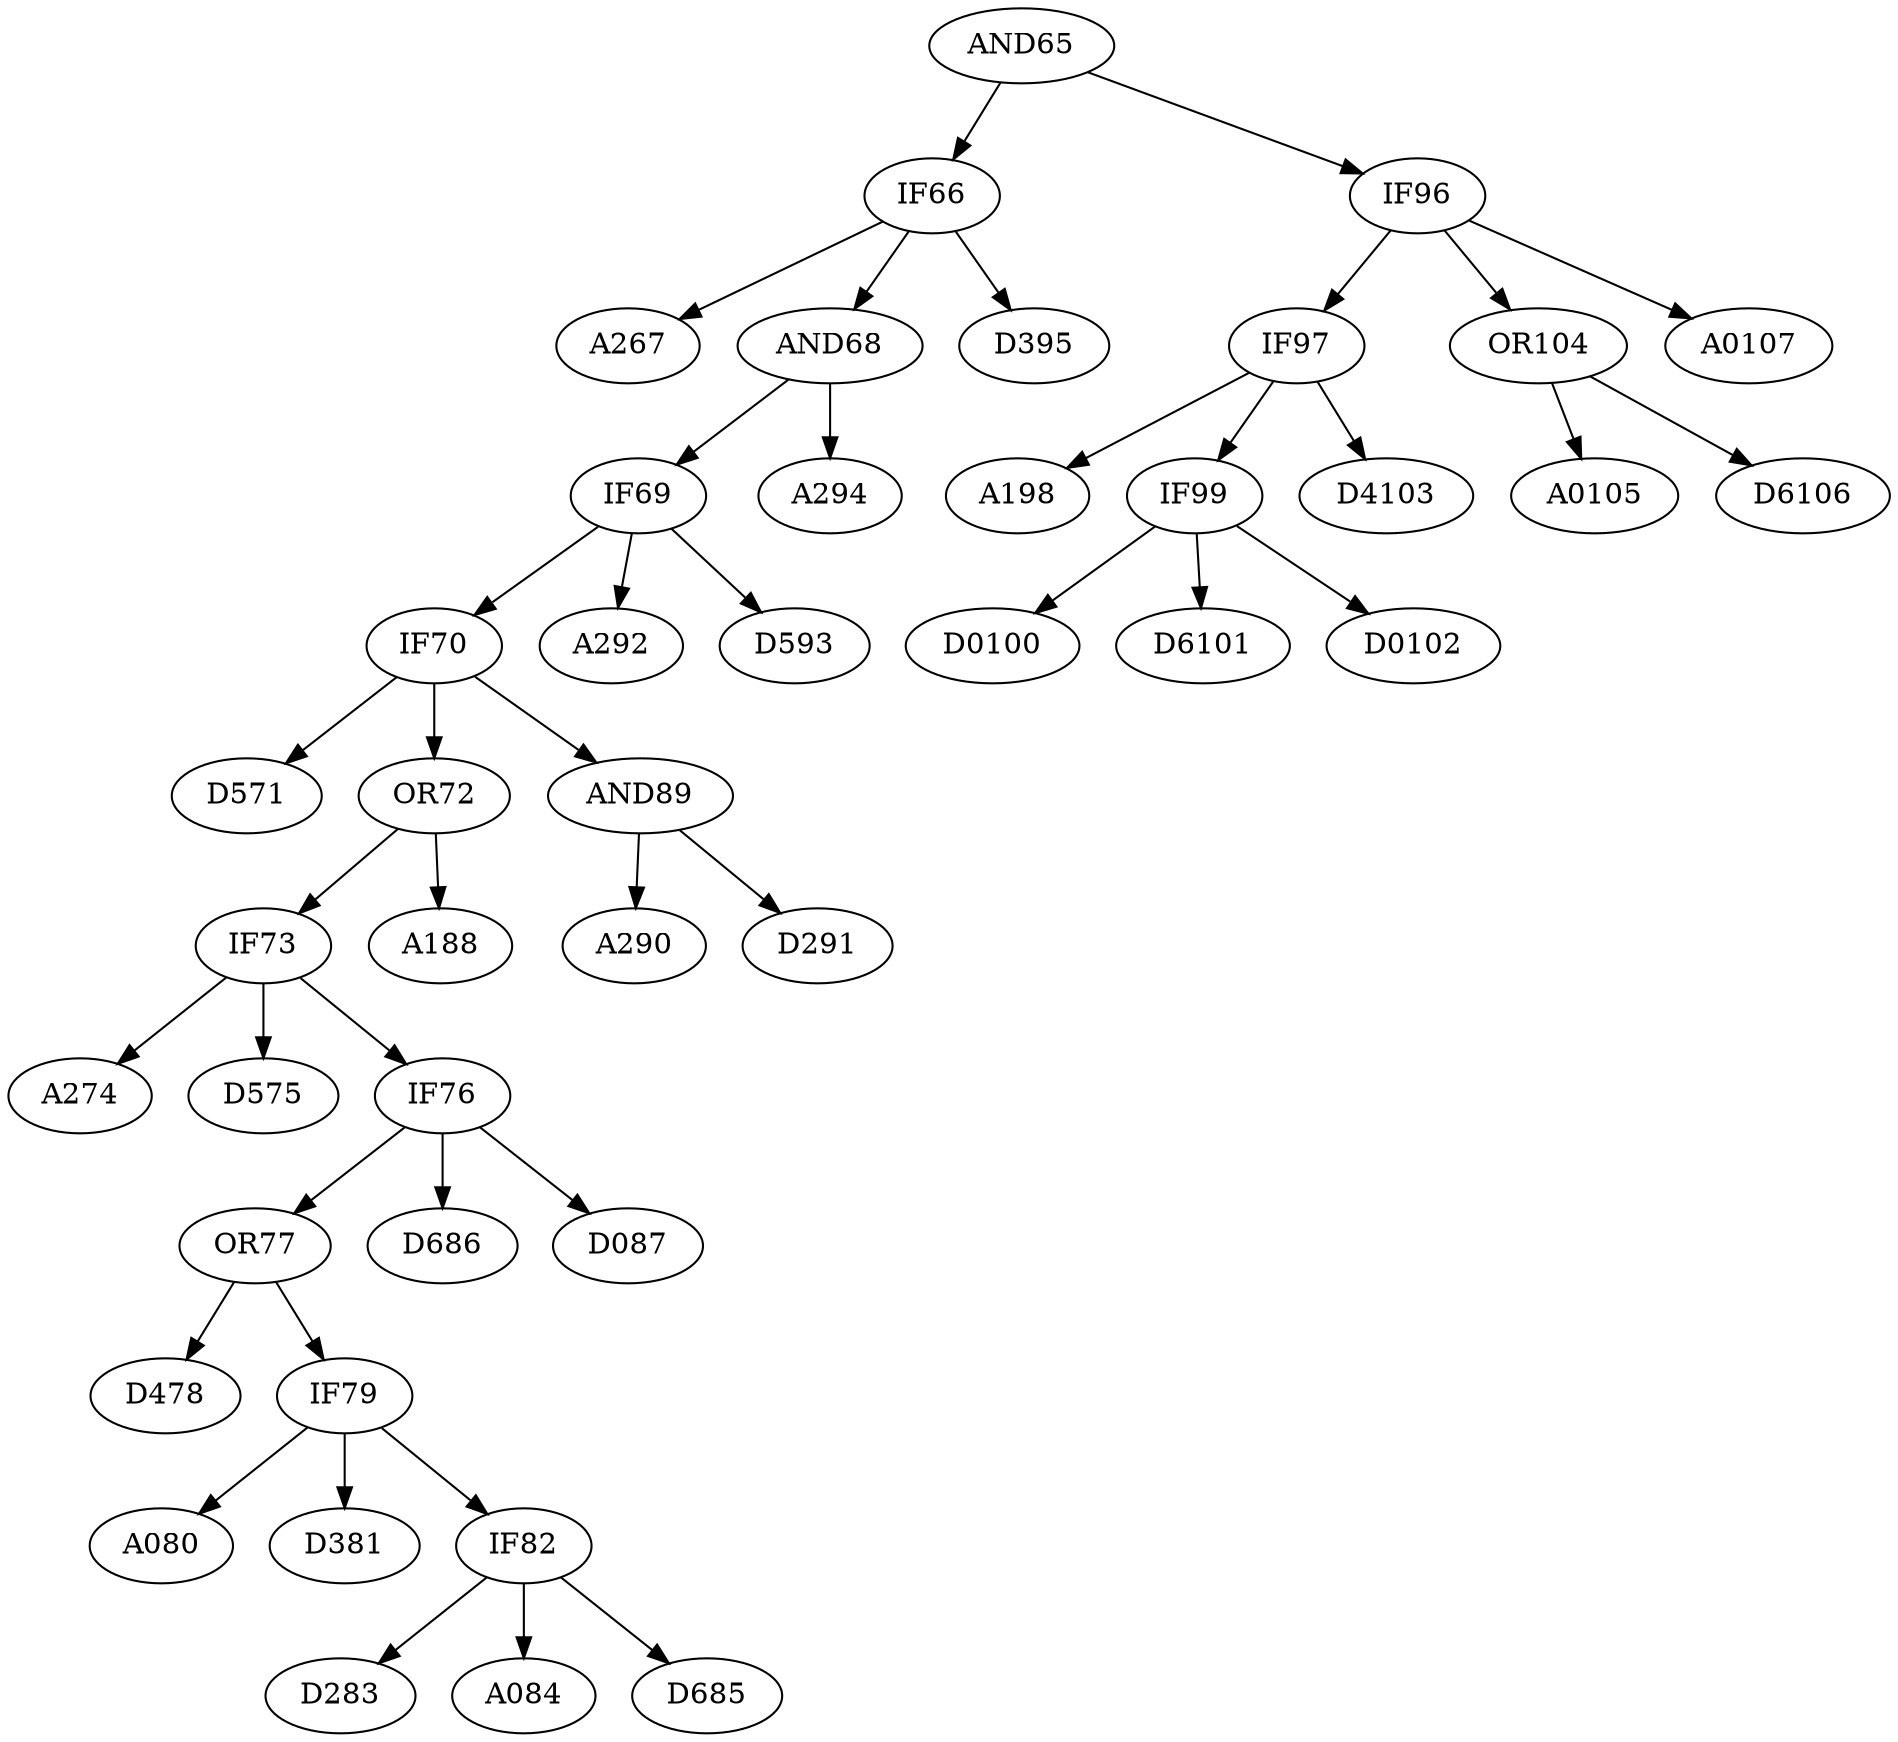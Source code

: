 digraph T {
	IF66 -> A267
	IF70 -> D571
	IF73 -> A274
	IF73 -> D575
	OR77 -> D478
	IF79 -> A080
	IF79 -> D381
	IF82 -> D283
	IF82 -> A084
	IF82 -> D685
	IF79 -> IF82
	OR77 -> IF79
	IF76 -> OR77
	IF76 -> D686
	IF76 -> D087
	IF73 -> IF76
	OR72 -> IF73
	OR72 -> A188
	IF70 -> OR72
	AND89 -> A290
	AND89 -> D291
	IF70 -> AND89
	IF69 -> IF70
	IF69 -> A292
	IF69 -> D593
	AND68 -> IF69
	AND68 -> A294
	IF66 -> AND68
	IF66 -> D395
	AND65 -> IF66
	IF97 -> A198
	IF99 -> D0100
	IF99 -> D6101
	IF99 -> D0102
	IF97 -> IF99
	IF97 -> D4103
	IF96 -> IF97
	OR104 -> A0105
	OR104 -> D6106
	IF96 -> OR104
	IF96 -> A0107
	AND65 -> IF96
}
